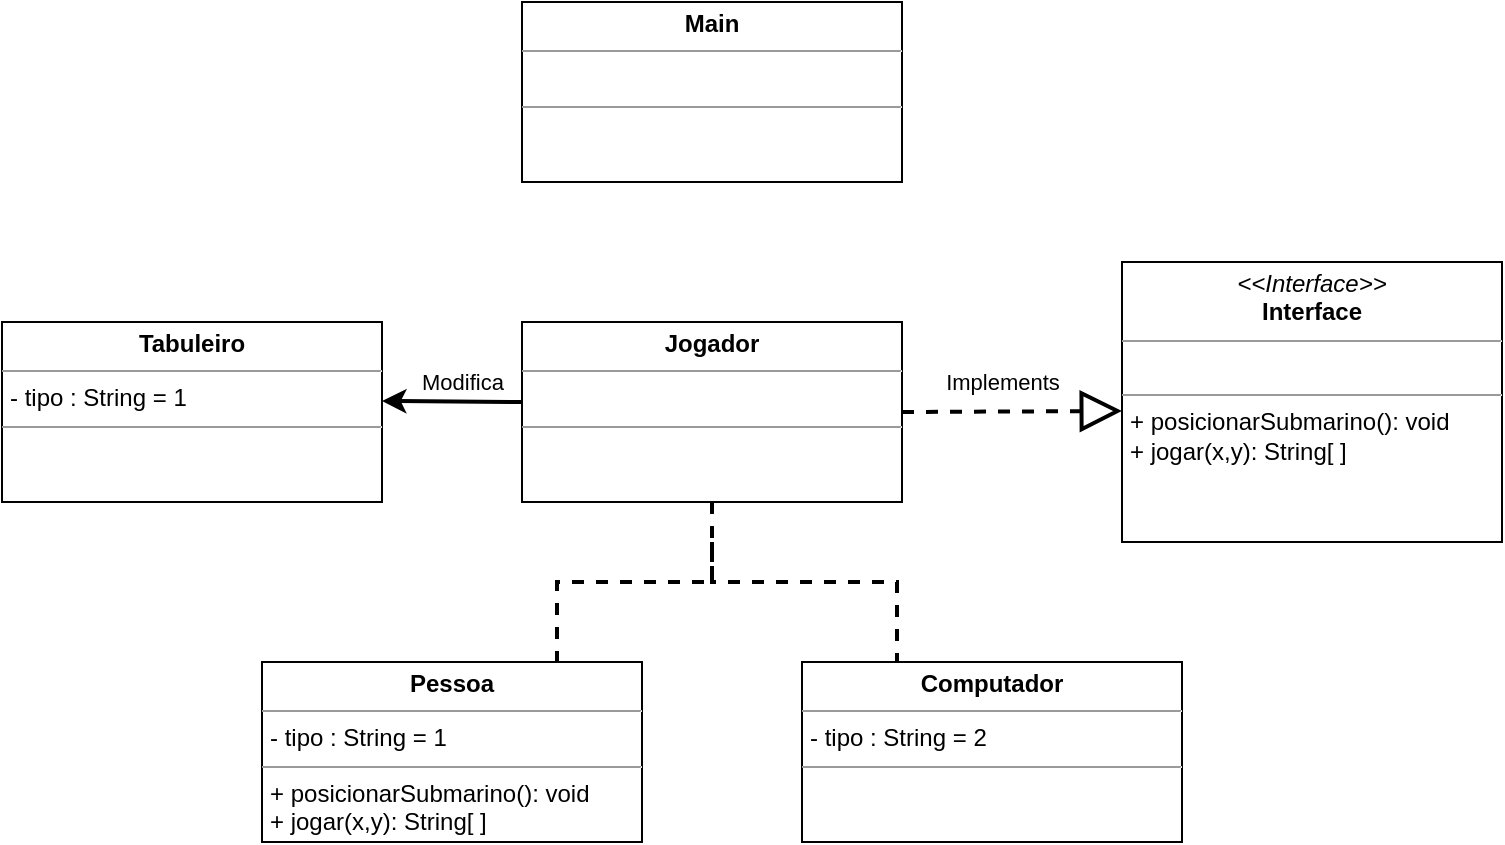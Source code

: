 <mxfile version="15.9.6" type="github">
  <diagram id="aanmfdIAgMKwkn1xXPjO" name="Page-1">
    <mxGraphModel dx="868" dy="461" grid="1" gridSize="10" guides="1" tooltips="1" connect="1" arrows="1" fold="1" page="1" pageScale="1" pageWidth="827" pageHeight="1169" math="0" shadow="0">
      <root>
        <mxCell id="0" />
        <mxCell id="1" parent="0" />
        <mxCell id="dYewhxI3ULqkxug964CD-5" value="&lt;p style=&quot;margin: 0px ; margin-top: 4px ; text-align: center&quot;&gt;&lt;b&gt;Jogador&lt;/b&gt;&lt;/p&gt;&lt;hr size=&quot;1&quot;&gt;&lt;p style=&quot;margin: 0px ; margin-left: 4px&quot;&gt;&lt;br&gt;&lt;/p&gt;&lt;hr size=&quot;1&quot;&gt;&lt;p style=&quot;margin: 0px ; margin-left: 4px&quot;&gt;&lt;br&gt;&lt;/p&gt;" style="verticalAlign=top;align=left;overflow=fill;fontSize=12;fontFamily=Helvetica;html=1;" vertex="1" parent="1">
          <mxGeometry x="300" y="180" width="190" height="90" as="geometry" />
        </mxCell>
        <mxCell id="dYewhxI3ULqkxug964CD-6" value="&lt;p style=&quot;margin: 0px ; margin-top: 4px ; text-align: center&quot;&gt;&lt;i&gt;&amp;lt;&amp;lt;Interface&amp;gt;&amp;gt;&lt;/i&gt;&lt;br&gt;&lt;b&gt;Interface&lt;/b&gt;&lt;/p&gt;&lt;hr size=&quot;1&quot;&gt;&lt;p style=&quot;margin: 0px ; margin-left: 4px&quot;&gt;&lt;br&gt;&lt;/p&gt;&lt;hr size=&quot;1&quot;&gt;&lt;p style=&quot;margin: 0px 0px 0px 4px&quot;&gt;+ posicionarSubmarino(): void&lt;/p&gt;&lt;p style=&quot;margin: 0px 0px 0px 4px&quot;&gt;+ jogar(x,y): String[ ]&lt;/p&gt;" style="verticalAlign=top;align=left;overflow=fill;fontSize=12;fontFamily=Helvetica;html=1;" vertex="1" parent="1">
          <mxGeometry x="600" y="150" width="190" height="140" as="geometry" />
        </mxCell>
        <mxCell id="dYewhxI3ULqkxug964CD-12" value="&lt;p style=&quot;margin: 0px ; margin-top: 4px ; text-align: center&quot;&gt;&lt;b&gt;Pessoa&lt;/b&gt;&lt;/p&gt;&lt;hr size=&quot;1&quot;&gt;&lt;p style=&quot;margin: 0px ; margin-left: 4px&quot;&gt;- tipo : String = 1&lt;/p&gt;&lt;hr size=&quot;1&quot;&gt;&lt;p style=&quot;margin: 0px 0px 0px 4px&quot;&gt;+ posicionarSubmarino(): void&lt;/p&gt;&lt;p style=&quot;margin: 0px 0px 0px 4px&quot;&gt;+ jogar(x,y): String[ ]&lt;/p&gt;" style="verticalAlign=top;align=left;overflow=fill;fontSize=12;fontFamily=Helvetica;html=1;" vertex="1" parent="1">
          <mxGeometry x="170" y="350" width="190" height="90" as="geometry" />
        </mxCell>
        <mxCell id="dYewhxI3ULqkxug964CD-13" value="&lt;p style=&quot;margin: 0px ; margin-top: 4px ; text-align: center&quot;&gt;&lt;b&gt;Computador&lt;/b&gt;&lt;/p&gt;&lt;hr size=&quot;1&quot;&gt;&lt;p style=&quot;margin: 0px ; margin-left: 4px&quot;&gt;- tipo : String = 2&lt;/p&gt;&lt;hr size=&quot;1&quot;&gt;&lt;p style=&quot;margin: 0px ; margin-left: 4px&quot;&gt;&lt;br&gt;&lt;/p&gt;" style="verticalAlign=top;align=left;overflow=fill;fontSize=12;fontFamily=Helvetica;html=1;" vertex="1" parent="1">
          <mxGeometry x="440" y="350" width="190" height="90" as="geometry" />
        </mxCell>
        <mxCell id="dYewhxI3ULqkxug964CD-17" value="" style="endArrow=none;html=1;edgeStyle=orthogonalEdgeStyle;rounded=0;dashed=1;strokeWidth=2;entryX=0.25;entryY=0;entryDx=0;entryDy=0;exitX=0.5;exitY=1;exitDx=0;exitDy=0;" edge="1" parent="1" source="dYewhxI3ULqkxug964CD-5" target="dYewhxI3ULqkxug964CD-13">
          <mxGeometry relative="1" as="geometry">
            <mxPoint x="320" y="310" as="sourcePoint" />
            <mxPoint x="480" y="310" as="targetPoint" />
          </mxGeometry>
        </mxCell>
        <mxCell id="dYewhxI3ULqkxug964CD-23" value="" style="endArrow=none;html=1;edgeStyle=orthogonalEdgeStyle;rounded=0;dashed=1;strokeWidth=2;entryX=0.75;entryY=0;entryDx=0;entryDy=0;" edge="1" parent="1">
          <mxGeometry relative="1" as="geometry">
            <mxPoint x="395" y="290" as="sourcePoint" />
            <mxPoint x="317.5" y="350" as="targetPoint" />
            <Array as="points">
              <mxPoint x="395" y="310" />
              <mxPoint x="318" y="310" />
            </Array>
          </mxGeometry>
        </mxCell>
        <mxCell id="dYewhxI3ULqkxug964CD-26" value="&lt;p style=&quot;margin: 0px ; margin-top: 4px ; text-align: center&quot;&gt;&lt;b&gt;Main&lt;/b&gt;&lt;/p&gt;&lt;hr size=&quot;1&quot;&gt;&lt;p style=&quot;margin: 0px ; margin-left: 4px&quot;&gt;&lt;br&gt;&lt;/p&gt;&lt;hr size=&quot;1&quot;&gt;&lt;p style=&quot;margin: 0px ; margin-left: 4px&quot;&gt;&lt;br&gt;&lt;/p&gt;" style="verticalAlign=top;align=left;overflow=fill;fontSize=12;fontFamily=Helvetica;html=1;" vertex="1" parent="1">
          <mxGeometry x="300" y="20" width="190" height="90" as="geometry" />
        </mxCell>
        <mxCell id="dYewhxI3ULqkxug964CD-27" value="Implements" style="endArrow=block;endSize=16;endFill=0;html=1;rounded=0;dashed=1;strokeWidth=2;" edge="1" parent="1">
          <mxGeometry x="-0.09" y="15" width="160" relative="1" as="geometry">
            <mxPoint x="490" y="225" as="sourcePoint" />
            <mxPoint x="600" y="224.5" as="targetPoint" />
            <mxPoint as="offset" />
          </mxGeometry>
        </mxCell>
        <mxCell id="dYewhxI3ULqkxug964CD-28" value="&lt;p style=&quot;margin: 0px ; margin-top: 4px ; text-align: center&quot;&gt;&lt;b&gt;Tabuleiro&lt;/b&gt;&lt;/p&gt;&lt;hr size=&quot;1&quot;&gt;&lt;p style=&quot;margin: 0px ; margin-left: 4px&quot;&gt;- tipo : String = 1&lt;/p&gt;&lt;hr size=&quot;1&quot;&gt;&lt;p style=&quot;margin: 0px ; margin-left: 4px&quot;&gt;&lt;br&gt;&lt;/p&gt;" style="verticalAlign=top;align=left;overflow=fill;fontSize=12;fontFamily=Helvetica;html=1;" vertex="1" parent="1">
          <mxGeometry x="40" y="180" width="190" height="90" as="geometry" />
        </mxCell>
        <mxCell id="dYewhxI3ULqkxug964CD-32" value="Modifica" style="endArrow=none;endFill=0;endSize=12;html=1;rounded=0;strokeWidth=2;startArrow=classic;startFill=1;" edge="1" parent="1">
          <mxGeometry x="0.141" y="10" width="160" relative="1" as="geometry">
            <mxPoint x="230" y="219.5" as="sourcePoint" />
            <mxPoint x="300" y="220" as="targetPoint" />
            <mxPoint as="offset" />
          </mxGeometry>
        </mxCell>
      </root>
    </mxGraphModel>
  </diagram>
</mxfile>
